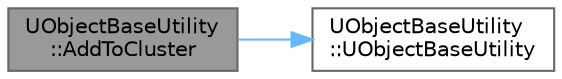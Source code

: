 digraph "UObjectBaseUtility::AddToCluster"
{
 // INTERACTIVE_SVG=YES
 // LATEX_PDF_SIZE
  bgcolor="transparent";
  edge [fontname=Helvetica,fontsize=10,labelfontname=Helvetica,labelfontsize=10];
  node [fontname=Helvetica,fontsize=10,shape=box,height=0.2,width=0.4];
  rankdir="LR";
  Node1 [id="Node000001",label="UObjectBaseUtility\l::AddToCluster",height=0.2,width=0.4,color="gray40", fillcolor="grey60", style="filled", fontcolor="black",tooltip="Adds this objects to a GC cluster that already exists."];
  Node1 -> Node2 [id="edge1_Node000001_Node000002",color="steelblue1",style="solid",tooltip=" "];
  Node2 [id="Node000002",label="UObjectBaseUtility\l::UObjectBaseUtility",height=0.2,width=0.4,color="grey40", fillcolor="white", style="filled",URL="$d6/d7b/classUObjectBaseUtility.html#a01ad597619327ed7f969042c33ddb833",tooltip=" "];
}
